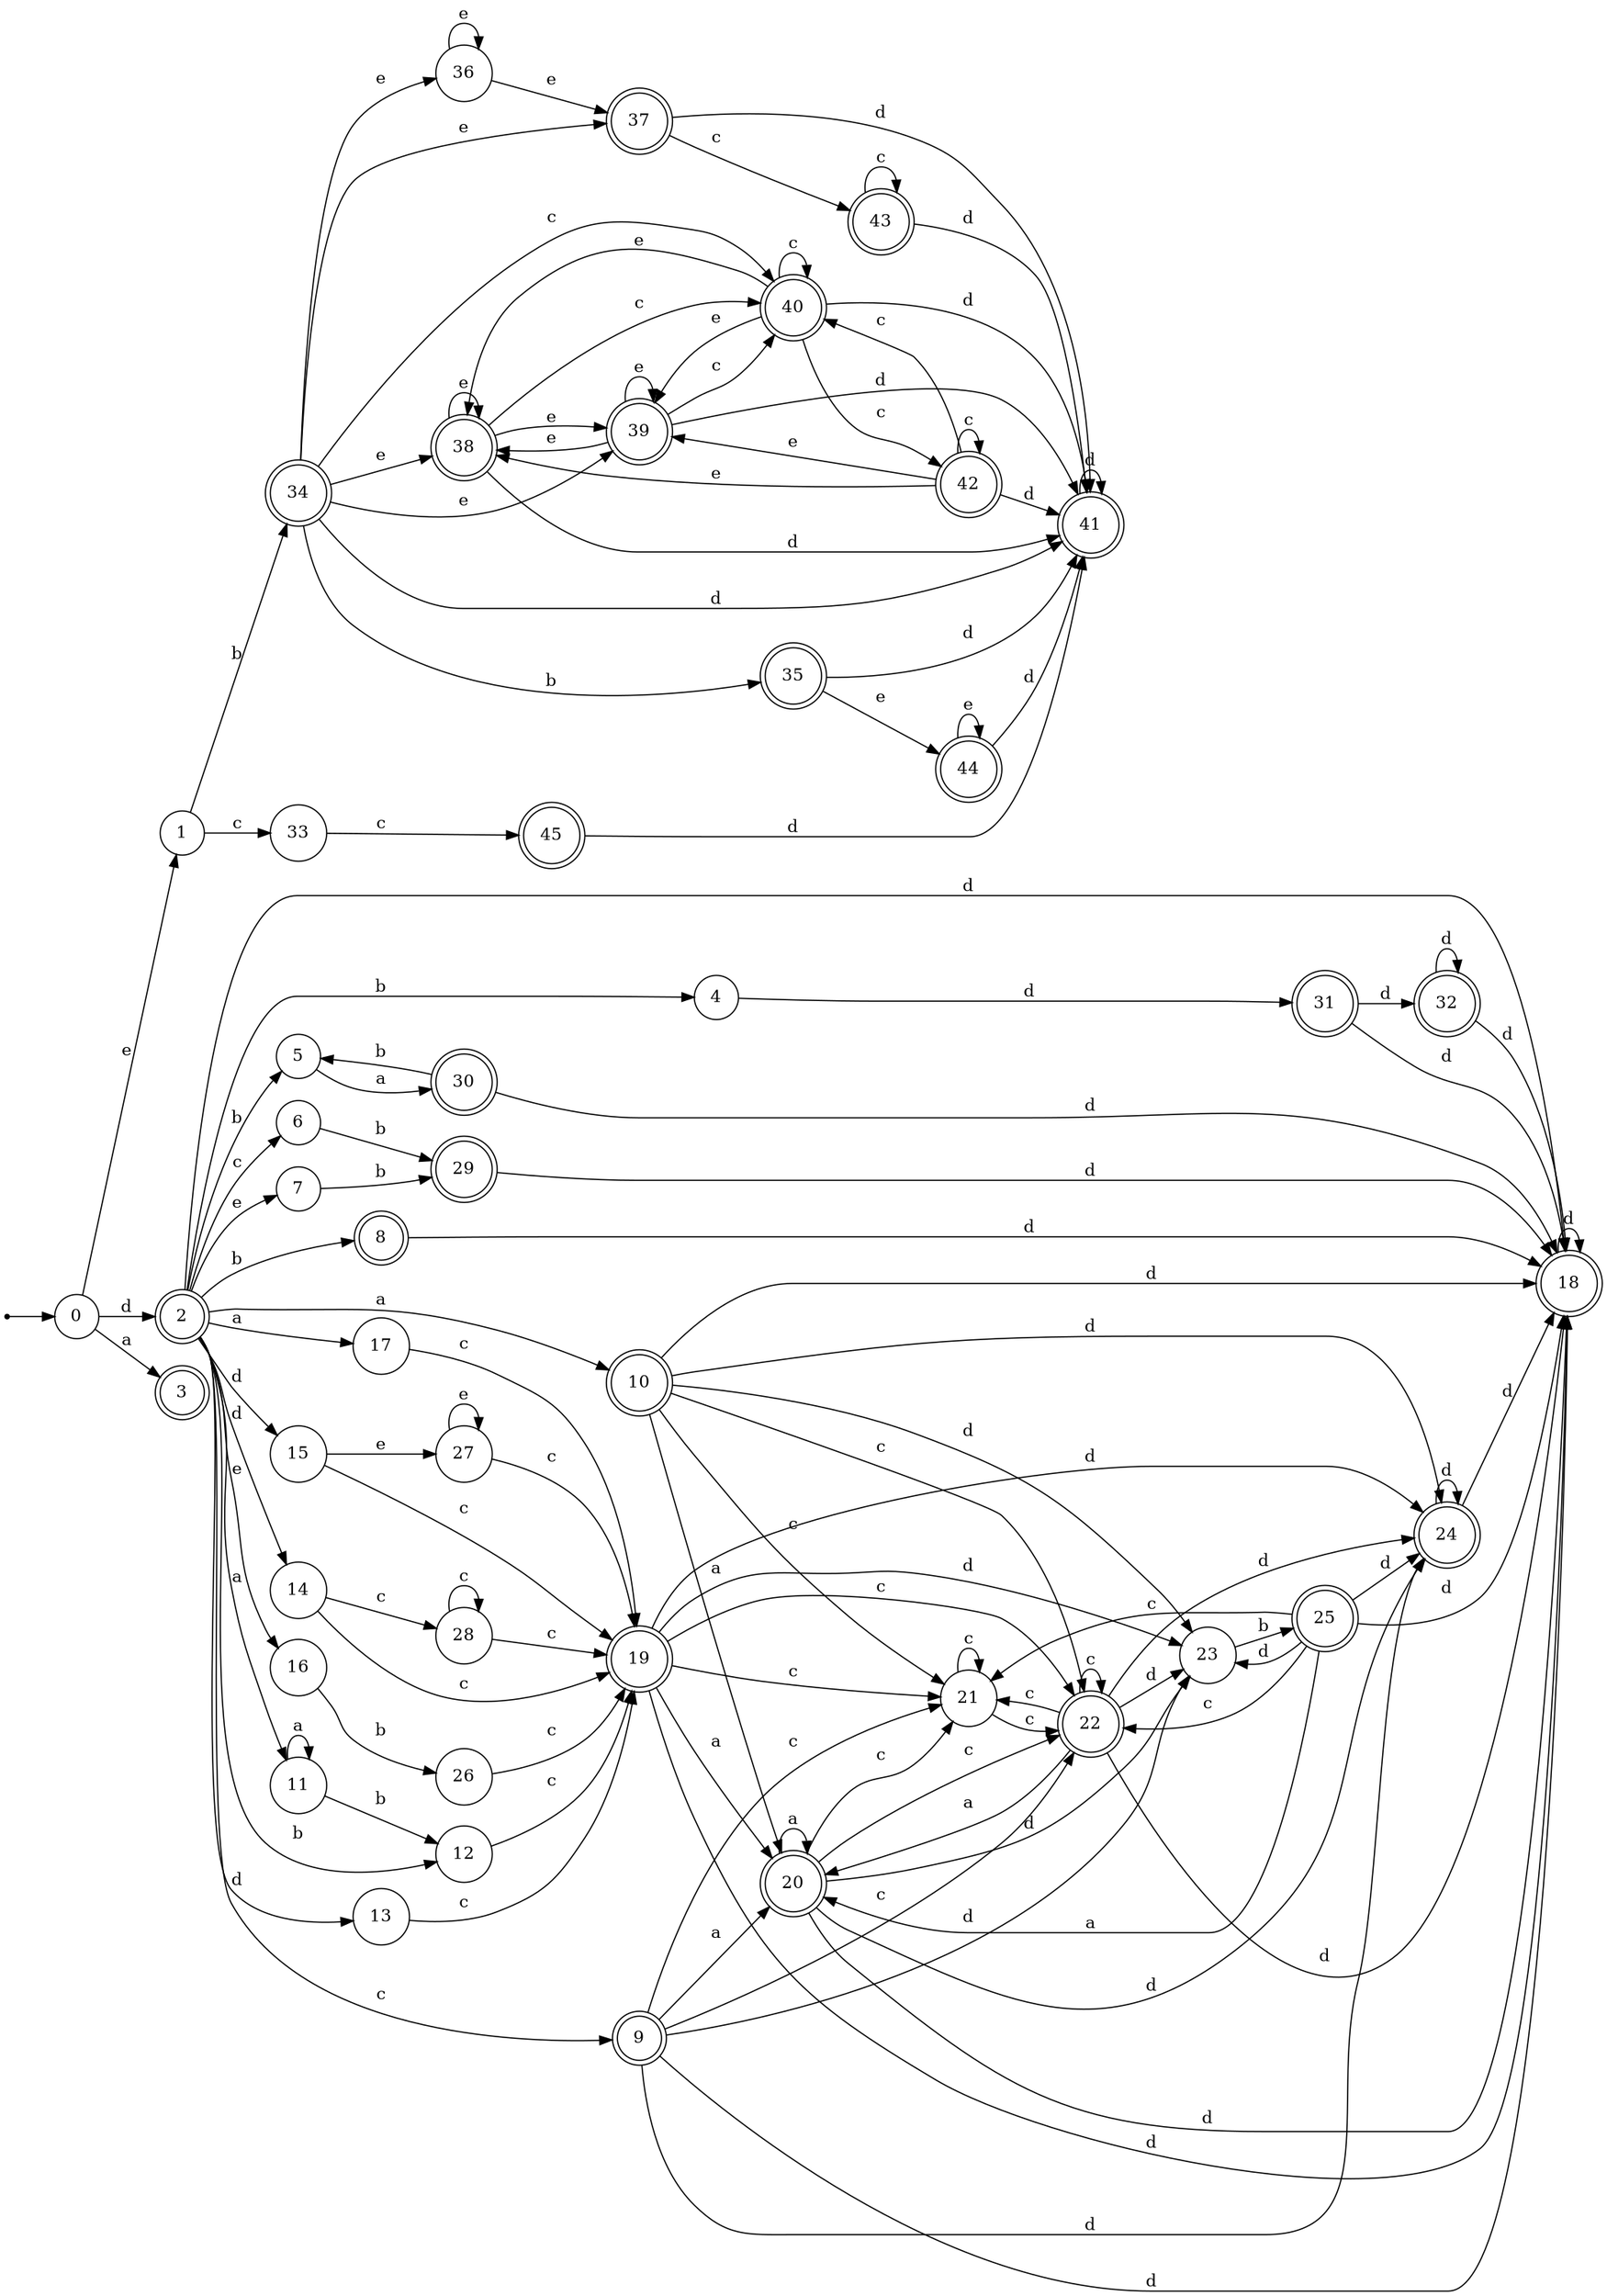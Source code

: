 digraph finite_state_machine {
rankdir=LR;
size="20,20";
node [shape = point]; "dummy0"
node [shape = circle]; "0";
"dummy0" -> "0";
node [shape = circle]; "1";
node [shape = doublecircle]; "2";node [shape = doublecircle]; "3";node [shape = circle]; "4";
node [shape = circle]; "5";
node [shape = circle]; "6";
node [shape = circle]; "7";
node [shape = doublecircle]; "8";node [shape = doublecircle]; "9";node [shape = doublecircle]; "10";node [shape = circle]; "11";
node [shape = circle]; "12";
node [shape = circle]; "13";
node [shape = circle]; "14";
node [shape = circle]; "15";
node [shape = circle]; "16";
node [shape = circle]; "17";
node [shape = doublecircle]; "18";node [shape = doublecircle]; "19";node [shape = doublecircle]; "20";node [shape = circle]; "21";
node [shape = doublecircle]; "22";node [shape = circle]; "23";
node [shape = doublecircle]; "24";node [shape = doublecircle]; "25";node [shape = circle]; "26";
node [shape = circle]; "27";
node [shape = circle]; "28";
node [shape = doublecircle]; "29";node [shape = doublecircle]; "30";node [shape = doublecircle]; "31";node [shape = doublecircle]; "32";node [shape = circle]; "33";
node [shape = doublecircle]; "34";node [shape = doublecircle]; "35";node [shape = circle]; "36";
node [shape = doublecircle]; "37";node [shape = doublecircle]; "38";node [shape = doublecircle]; "39";node [shape = doublecircle]; "40";node [shape = doublecircle]; "41";node [shape = doublecircle]; "42";node [shape = doublecircle]; "43";node [shape = doublecircle]; "44";node [shape = doublecircle]; "45";"0" -> "1" [label = "e"];
 "0" -> "2" [label = "d"];
 "0" -> "3" [label = "a"];
 "2" -> "8" [label = "b"];
 "2" -> "12" [label = "b"];
 "2" -> "4" [label = "b"];
 "2" -> "5" [label = "b"];
 "2" -> "9" [label = "c"];
 "2" -> "6" [label = "c"];
 "2" -> "16" [label = "e"];
 "2" -> "7" [label = "e"];
 "2" -> "17" [label = "a"];
 "2" -> "10" [label = "a"];
 "2" -> "11" [label = "a"];
 "2" -> "18" [label = "d"];
 "2" -> "13" [label = "d"];
 "2" -> "14" [label = "d"];
 "2" -> "15" [label = "d"];
 "18" -> "18" [label = "d"];
 "17" -> "19" [label = "c"];
 "19" -> "20" [label = "a"];
 "19" -> "21" [label = "c"];
 "19" -> "22" [label = "c"];
 "19" -> "24" [label = "d"];
 "19" -> "18" [label = "d"];
 "19" -> "23" [label = "d"];
 "24" -> "24" [label = "d"];
 "24" -> "18" [label = "d"];
 "23" -> "25" [label = "b"];
 "25" -> "24" [label = "d"];
 "25" -> "18" [label = "d"];
 "25" -> "23" [label = "d"];
 "25" -> "20" [label = "a"];
 "25" -> "21" [label = "c"];
 "25" -> "22" [label = "c"];
 "22" -> "21" [label = "c"];
 "22" -> "22" [label = "c"];
 "22" -> "20" [label = "a"];
 "22" -> "24" [label = "d"];
 "22" -> "18" [label = "d"];
 "22" -> "23" [label = "d"];
 "21" -> "21" [label = "c"];
 "21" -> "22" [label = "c"];
 "20" -> "20" [label = "a"];
 "20" -> "21" [label = "c"];
 "20" -> "22" [label = "c"];
 "20" -> "24" [label = "d"];
 "20" -> "18" [label = "d"];
 "20" -> "23" [label = "d"];
 "16" -> "26" [label = "b"];
 "26" -> "19" [label = "c"];
 "15" -> "27" [label = "e"];
 "15" -> "19" [label = "c"];
 "27" -> "27" [label = "e"];
 "27" -> "19" [label = "c"];
 "14" -> "19" [label = "c"];
 "14" -> "28" [label = "c"];
 "28" -> "19" [label = "c"];
 "28" -> "28" [label = "c"];
 "13" -> "19" [label = "c"];
 "12" -> "19" [label = "c"];
 "11" -> "11" [label = "a"];
 "11" -> "12" [label = "b"];
 "10" -> "20" [label = "a"];
 "10" -> "21" [label = "c"];
 "10" -> "22" [label = "c"];
 "10" -> "24" [label = "d"];
 "10" -> "18" [label = "d"];
 "10" -> "23" [label = "d"];
 "9" -> "20" [label = "a"];
 "9" -> "21" [label = "c"];
 "9" -> "22" [label = "c"];
 "9" -> "24" [label = "d"];
 "9" -> "18" [label = "d"];
 "9" -> "23" [label = "d"];
 "8" -> "18" [label = "d"];
 "7" -> "29" [label = "b"];
 "29" -> "18" [label = "d"];
 "6" -> "29" [label = "b"];
 "5" -> "30" [label = "a"];
 "30" -> "5" [label = "b"];
 "30" -> "18" [label = "d"];
 "4" -> "31" [label = "d"];
 "31" -> "32" [label = "d"];
 "31" -> "18" [label = "d"];
 "32" -> "32" [label = "d"];
 "32" -> "18" [label = "d"];
 "1" -> "33" [label = "c"];
 "1" -> "34" [label = "b"];
 "34" -> "35" [label = "b"];
 "34" -> "36" [label = "e"];
 "34" -> "37" [label = "e"];
 "34" -> "38" [label = "e"];
 "34" -> "39" [label = "e"];
 "34" -> "40" [label = "c"];
 "34" -> "41" [label = "d"];
 "41" -> "41" [label = "d"];
 "40" -> "40" [label = "c"];
 "40" -> "42" [label = "c"];
 "40" -> "38" [label = "e"];
 "40" -> "39" [label = "e"];
 "40" -> "41" [label = "d"];
 "42" -> "40" [label = "c"];
 "42" -> "42" [label = "c"];
 "42" -> "38" [label = "e"];
 "42" -> "39" [label = "e"];
 "42" -> "41" [label = "d"];
 "39" -> "38" [label = "e"];
 "39" -> "39" [label = "e"];
 "39" -> "40" [label = "c"];
 "39" -> "41" [label = "d"];
 "38" -> "38" [label = "e"];
 "38" -> "39" [label = "e"];
 "38" -> "40" [label = "c"];
 "38" -> "41" [label = "d"];
 "37" -> "43" [label = "c"];
 "37" -> "41" [label = "d"];
 "43" -> "43" [label = "c"];
 "43" -> "41" [label = "d"];
 "36" -> "36" [label = "e"];
 "36" -> "37" [label = "e"];
 "35" -> "44" [label = "e"];
 "35" -> "41" [label = "d"];
 "44" -> "44" [label = "e"];
 "44" -> "41" [label = "d"];
 "33" -> "45" [label = "c"];
 "45" -> "41" [label = "d"];
 }
